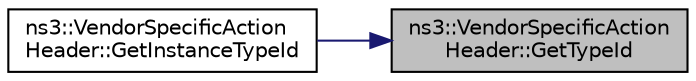 digraph "ns3::VendorSpecificActionHeader::GetTypeId"
{
 // LATEX_PDF_SIZE
  edge [fontname="Helvetica",fontsize="10",labelfontname="Helvetica",labelfontsize="10"];
  node [fontname="Helvetica",fontsize="10",shape=record];
  rankdir="RL";
  Node1 [label="ns3::VendorSpecificAction\lHeader::GetTypeId",height=0.2,width=0.4,color="black", fillcolor="grey75", style="filled", fontcolor="black",tooltip="Get the type ID."];
  Node1 -> Node2 [dir="back",color="midnightblue",fontsize="10",style="solid",fontname="Helvetica"];
  Node2 [label="ns3::VendorSpecificAction\lHeader::GetInstanceTypeId",height=0.2,width=0.4,color="black", fillcolor="white", style="filled",URL="$classns3_1_1_vendor_specific_action_header.html#aaf5dcd4f9d12c3621255457d1bdc99ee",tooltip="Get the most derived TypeId for this Object."];
}
